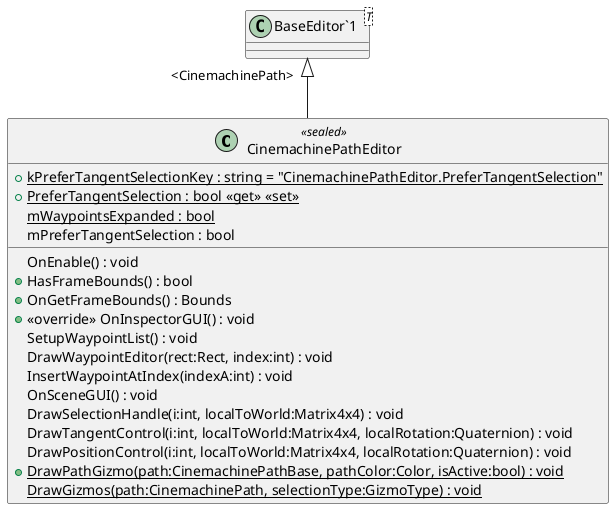 @startuml
class CinemachinePathEditor <<sealed>> {
    + {static} kPreferTangentSelectionKey : string = "CinemachinePathEditor.PreferTangentSelection"
    + {static} PreferTangentSelection : bool <<get>> <<set>>
    {static} mWaypointsExpanded : bool
    mPreferTangentSelection : bool
    OnEnable() : void
    + HasFrameBounds() : bool
    + OnGetFrameBounds() : Bounds
    + <<override>> OnInspectorGUI() : void
    SetupWaypointList() : void
    DrawWaypointEditor(rect:Rect, index:int) : void
    InsertWaypointAtIndex(indexA:int) : void
    OnSceneGUI() : void
    DrawSelectionHandle(i:int, localToWorld:Matrix4x4) : void
    DrawTangentControl(i:int, localToWorld:Matrix4x4, localRotation:Quaternion) : void
    DrawPositionControl(i:int, localToWorld:Matrix4x4, localRotation:Quaternion) : void
    + {static} DrawPathGizmo(path:CinemachinePathBase, pathColor:Color, isActive:bool) : void
    {static} DrawGizmos(path:CinemachinePath, selectionType:GizmoType) : void
}
class "BaseEditor`1"<T> {
}
"BaseEditor`1" "<CinemachinePath>" <|-- CinemachinePathEditor
@enduml
